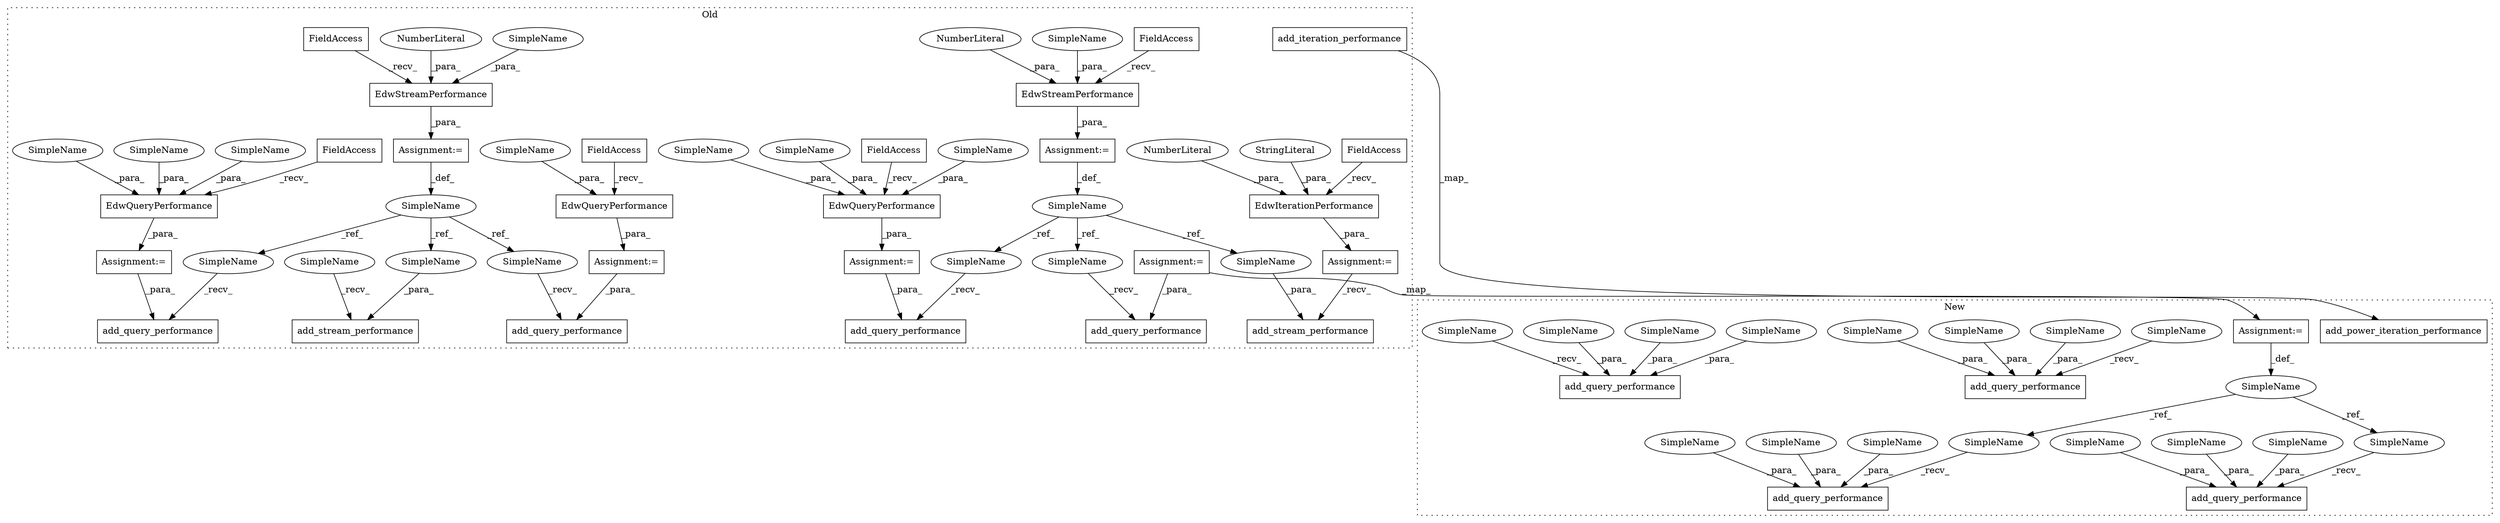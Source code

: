 digraph G {
subgraph cluster0 {
1 [label="EdwIterationPerformance" a="32" s="46804,46833" l="24,1" shape="box"];
5 [label="NumberLiteral" a="34" s="46832" l="1" shape="ellipse"];
8 [label="FieldAccess" a="22" s="46752" l="18" shape="box"];
9 [label="add_stream_performance" a="32" s="47261,47288" l="23,1" shape="box"];
10 [label="SimpleName" a="42" s="46840" l="4" shape="ellipse"];
11 [label="add_query_performance" a="32" s="47183,47210" l="22,1" shape="box"];
12 [label="EdwQueryPerformance" a="32" s="46992,47049" l="20,1" shape="box"];
13 [label="FieldAccess" a="22" s="46940" l="18" shape="box"];
14 [label="EdwQueryPerformance" a="32" s="46525,46582" l="20,1" shape="box"];
15 [label="FieldAccess" a="22" s="46473" l="18" shape="box"];
16 [label="EdwQueryPerformance" a="32" s="46403,46460" l="20,1" shape="box"];
17 [label="FieldAccess" a="22" s="46351" l="18" shape="box"];
18 [label="EdwStreamPerformance" a="32" s="46897,46927" l="21,1" shape="box"];
19 [label="NumberLiteral" a="34" s="46926" l="1" shape="ellipse"];
20 [label="FieldAccess" a="22" s="46845" l="18" shape="box"];
21 [label="EdwStreamPerformance" a="32" s="46308,46338" l="21,1" shape="box"];
22 [label="NumberLiteral" a="34" s="46337" l="1" shape="ellipse"];
23 [label="FieldAccess" a="22" s="46256" l="18" shape="box"];
24 [label="add_stream_performance" a="32" s="46672,46699" l="23,1" shape="box"];
25 [label="SimpleName" a="42" s="46251" l="4" shape="ellipse"];
26 [label="add_query_performance" a="32" s="46633,46660" l="22,1" shape="box"];
27 [label="Assignment:=" a="7" s="46844" l="1" shape="box"];
28 [label="Assignment:=" a="7" s="46751" l="1" shape="box"];
29 [label="Assignment:=" a="7" s="46350" l="1" shape="box"];
30 [label="Assignment:=" a="7" s="46939" l="1" shape="box"];
31 [label="Assignment:=" a="7" s="46472" l="1" shape="box"];
32 [label="Assignment:=" a="7" s="46255" l="1" shape="box"];
33 [label="StringLiteral" a="45" s="46828" l="3" shape="ellipse"];
34 [label="add_query_performance" a="32" s="46594,46621" l="22,1" shape="box"];
35 [label="add_query_performance" a="32" s="47222,47249" l="22,1" shape="box"];
37 [label="add_iteration_performance" a="32" s="46710,46740" l="26,1" shape="box"];
38 [label="Assignment:=" a="7" s="47061" l="1" shape="box"];
44 [label="SimpleName" a="42" s="46423" l="7" shape="ellipse"];
45 [label="SimpleName" a="42" s="47012" l="7" shape="ellipse"];
46 [label="SimpleName" a="42" s="46568" l="14" shape="ellipse"];
47 [label="SimpleName" a="42" s="46446" l="14" shape="ellipse"];
48 [label="SimpleName" a="42" s="47035" l="14" shape="ellipse"];
49 [label="SimpleName" a="42" s="47284" l="4" shape="ellipse"];
50 [label="SimpleName" a="42" s="47178" l="4" shape="ellipse"];
51 [label="SimpleName" a="42" s="47217" l="4" shape="ellipse"];
56 [label="SimpleName" a="42" s="46667" l="4" shape="ellipse"];
57 [label="SimpleName" a="42" s="46329" l="7" shape="ellipse"];
58 [label="SimpleName" a="42" s="46918" l="7" shape="ellipse"];
59 [label="SimpleName" a="42" s="46628" l="4" shape="ellipse"];
60 [label="SimpleName" a="42" s="46695" l="4" shape="ellipse"];
61 [label="SimpleName" a="42" s="46589" l="4" shape="ellipse"];
62 [label="SimpleName" a="42" s="46431" l="14" shape="ellipse"];
63 [label="SimpleName" a="42" s="47020" l="14" shape="ellipse"];
label = "Old";
style="dotted";
}
subgraph cluster1 {
2 [label="add_query_performance" a="32" s="20872,20931" l="22,1" shape="box"];
3 [label="SimpleName" a="42" s="20769" l="4" shape="ellipse"];
4 [label="add_query_performance" a="32" s="20943,21002" l="22,1" shape="box"];
6 [label="add_query_performance" a="32" s="20656,20715" l="22,1" shape="box"];
7 [label="add_query_performance" a="32" s="20585,20644" l="22,1" shape="box"];
36 [label="add_power_iteration_performance" a="32" s="20726,20762" l="32,1" shape="box"];
39 [label="Assignment:=" a="7" s="20773" l="1" shape="box"];
40 [label="SimpleName" a="42" s="20615" l="14" shape="ellipse"];
41 [label="SimpleName" a="42" s="20902" l="14" shape="ellipse"];
42 [label="SimpleName" a="42" s="20686" l="14" shape="ellipse"];
43 [label="SimpleName" a="42" s="20973" l="14" shape="ellipse"];
52 [label="SimpleName" a="42" s="20867" l="4" shape="ellipse"];
53 [label="SimpleName" a="42" s="20938" l="4" shape="ellipse"];
54 [label="SimpleName" a="42" s="20607" l="7" shape="ellipse"];
55 [label="SimpleName" a="42" s="20894" l="7" shape="ellipse"];
64 [label="SimpleName" a="42" s="20630" l="14" shape="ellipse"];
65 [label="SimpleName" a="42" s="20988" l="14" shape="ellipse"];
66 [label="SimpleName" a="42" s="20701" l="14" shape="ellipse"];
67 [label="SimpleName" a="42" s="20917" l="14" shape="ellipse"];
68 [label="SimpleName" a="42" s="20651" l="4" shape="ellipse"];
69 [label="SimpleName" a="42" s="20580" l="4" shape="ellipse"];
70 [label="SimpleName" a="42" s="20965" l="7" shape="ellipse"];
71 [label="SimpleName" a="42" s="20678" l="7" shape="ellipse"];
label = "New";
style="dotted";
}
1 -> 28 [label="_para_"];
3 -> 52 [label="_ref_"];
3 -> 53 [label="_ref_"];
5 -> 1 [label="_para_"];
8 -> 1 [label="_recv_"];
10 -> 49 [label="_ref_"];
10 -> 51 [label="_ref_"];
10 -> 50 [label="_ref_"];
12 -> 30 [label="_para_"];
13 -> 12 [label="_recv_"];
14 -> 31 [label="_para_"];
15 -> 14 [label="_recv_"];
16 -> 29 [label="_para_"];
17 -> 16 [label="_recv_"];
18 -> 27 [label="_para_"];
19 -> 18 [label="_para_"];
20 -> 18 [label="_recv_"];
21 -> 32 [label="_para_"];
22 -> 21 [label="_para_"];
23 -> 21 [label="_recv_"];
25 -> 59 [label="_ref_"];
25 -> 61 [label="_ref_"];
25 -> 60 [label="_ref_"];
27 -> 10 [label="_def_"];
28 -> 9 [label="_recv_"];
29 -> 34 [label="_para_"];
30 -> 11 [label="_para_"];
31 -> 26 [label="_para_"];
32 -> 25 [label="_def_"];
33 -> 1 [label="_para_"];
37 -> 36 [label="_map_"];
38 -> 35 [label="_para_"];
38 -> 39 [label="_map_"];
39 -> 3 [label="_def_"];
40 -> 7 [label="_para_"];
41 -> 2 [label="_para_"];
42 -> 6 [label="_para_"];
43 -> 4 [label="_para_"];
44 -> 16 [label="_para_"];
45 -> 12 [label="_para_"];
46 -> 14 [label="_para_"];
47 -> 16 [label="_para_"];
48 -> 12 [label="_para_"];
49 -> 9 [label="_para_"];
50 -> 11 [label="_recv_"];
51 -> 35 [label="_recv_"];
52 -> 2 [label="_recv_"];
53 -> 4 [label="_recv_"];
54 -> 7 [label="_para_"];
55 -> 2 [label="_para_"];
56 -> 24 [label="_recv_"];
57 -> 21 [label="_para_"];
58 -> 18 [label="_para_"];
59 -> 26 [label="_recv_"];
60 -> 24 [label="_para_"];
61 -> 34 [label="_recv_"];
62 -> 16 [label="_para_"];
63 -> 12 [label="_para_"];
64 -> 7 [label="_para_"];
65 -> 4 [label="_para_"];
66 -> 6 [label="_para_"];
67 -> 2 [label="_para_"];
68 -> 6 [label="_recv_"];
69 -> 7 [label="_recv_"];
70 -> 4 [label="_para_"];
71 -> 6 [label="_para_"];
}